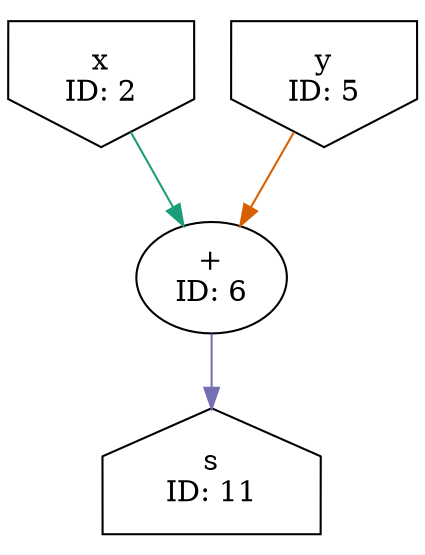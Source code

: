 digraph TensorAdditionKernel_final{
	NodeInput2 [shape=invhouse, label="x\nID: 2"];
	NodeInput5 [shape=invhouse, label="y\nID: 5"];
	NodeAdd6 [label="+\nID: 6"];
	NodeOutput11 [shape=house, label="s\nID: 11"];
	NodeInput2 -> NodeAdd6[color="/dark28/1" photon_data="EDGE,SrcNode:2,SrcNodePort:data"];
	NodeInput5 -> NodeAdd6[color="/dark28/2" photon_data="EDGE,SrcNode:5,SrcNodePort:data"];
	NodeAdd6 -> NodeOutput11[color="/dark28/3" photon_data="EDGE,SrcNode:6,SrcNodePort:result"];
}
